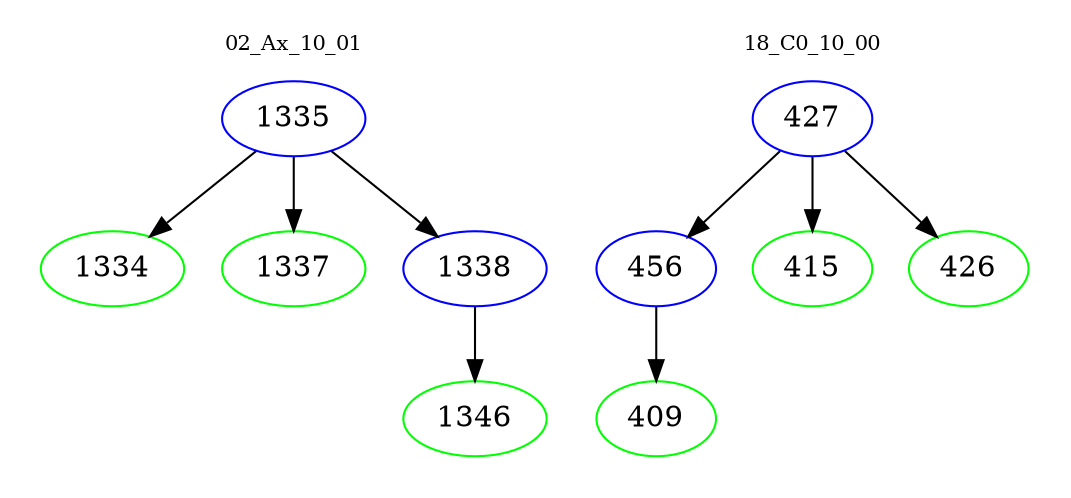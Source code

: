 digraph{
subgraph cluster_0 {
color = white
label = "02_Ax_10_01";
fontsize=10;
T0_1335 [label="1335", color="blue"]
T0_1335 -> T0_1334 [color="black"]
T0_1334 [label="1334", color="green"]
T0_1335 -> T0_1337 [color="black"]
T0_1337 [label="1337", color="green"]
T0_1335 -> T0_1338 [color="black"]
T0_1338 [label="1338", color="blue"]
T0_1338 -> T0_1346 [color="black"]
T0_1346 [label="1346", color="green"]
}
subgraph cluster_1 {
color = white
label = "18_C0_10_00";
fontsize=10;
T1_427 [label="427", color="blue"]
T1_427 -> T1_456 [color="black"]
T1_456 [label="456", color="blue"]
T1_456 -> T1_409 [color="black"]
T1_409 [label="409", color="green"]
T1_427 -> T1_415 [color="black"]
T1_415 [label="415", color="green"]
T1_427 -> T1_426 [color="black"]
T1_426 [label="426", color="green"]
}
}
